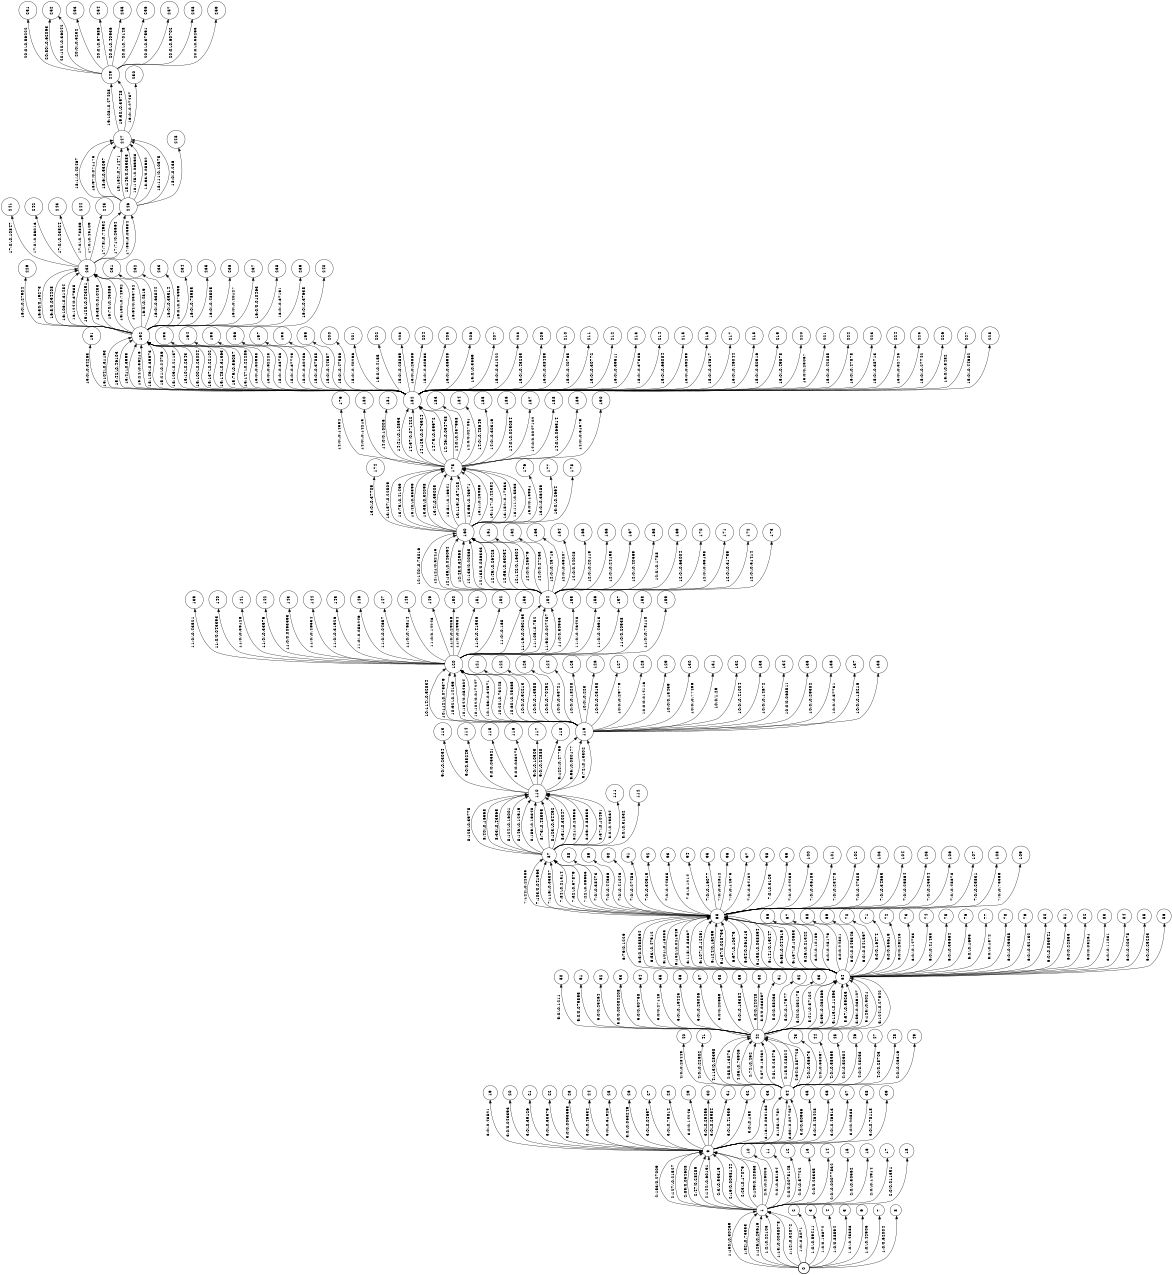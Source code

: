 digraph FST {
rankdir = LR;
size = "8.5,11";
label = "";
center = 1;
orientation = Landscape;
ranksep = "0.4";
nodesep = "0.25";
0 [label = "0", shape = circle, style = bold, fontsize = 14]
	0 -> 1 [label = "1:150/-0.30259", fontsize = 14];
	0 -> 1 [label = "1:82/-0.75353", fontsize = 14];
	0 -> 1 [label = "1:126/-0.29616", fontsize = 14];
	0 -> 1 [label = "1:2/-0.22103", fontsize = 14];
	0 -> 1 [label = "1:13/-0.0038078", fontsize = 14];
	0 -> 1 [label = "1:12/-0.32872", fontsize = 14];
	0 -> 2 [label = "1:0/-0.5071", fontsize = 14];
	0 -> 3 [label = "1:0/-0.59411", fontsize = 14];
	0 -> 4 [label = "1:0/0.19874", fontsize = 14];
	0 -> 5 [label = "1:0/0.88594", fontsize = 14];
	0 -> 6 [label = "1:0/-0.45853", fontsize = 14];
	0 -> 7 [label = "1:0/-0.42905", fontsize = 14];
	0 -> 8 [label = "1:0/0.62004", fontsize = 14];
1 [label = "1", shape = circle, style = solid, fontsize = 14]
	1 -> 9 [label = "2:153/0.27009", fontsize = 14];
	1 -> 9 [label = "2:127/-0.21527", fontsize = 14];
	1 -> 9 [label = "2:89/0.054608", fontsize = 14];
	1 -> 9 [label = "2:47/0.28289", fontsize = 14];
	1 -> 9 [label = "2:144/-0.60191", fontsize = 14];
	1 -> 9 [label = "2:3/-0.53315", fontsize = 14];
	1 -> 10 [label = "2:0/-0.26008", fontsize = 14];
	1 -> 11 [label = "2:0/-0.65194", fontsize = 14];
	1 -> 12 [label = "2:0/0.0078145", fontsize = 14];
	1 -> 13 [label = "2:0/-0.57722", fontsize = 14];
	1 -> 14 [label = "2:0/0.23335", fontsize = 14];
	1 -> 15 [label = "2:0/-0.00077832", fontsize = 14];
	1 -> 9 [label = "2:19/0.0098144", fontsize = 14];
	1 -> 9 [label = "2:23/-0.17079", fontsize = 14];
	1 -> 9 [label = "2:109/0.20863", fontsize = 14];
	1 -> 16 [label = "2:0/-0.30562", fontsize = 14];
	1 -> 17 [label = "2:0/-0.14914", fontsize = 14];
	1 -> 18 [label = "2:0/0.011351", fontsize = 14];
2 [label = "2", shape = circle, style = solid, fontsize = 14]
3 [label = "3", shape = circle, style = solid, fontsize = 14]
4 [label = "4", shape = circle, style = solid, fontsize = 14]
5 [label = "5", shape = circle, style = solid, fontsize = 14]
6 [label = "6", shape = circle, style = solid, fontsize = 14]
7 [label = "7", shape = circle, style = solid, fontsize = 14]
8 [label = "8", shape = circle, style = solid, fontsize = 14]
9 [label = "9", shape = circle, style = solid, fontsize = 14]
	9 -> 19 [label = "3:0/-0.43521", fontsize = 14];
	9 -> 20 [label = "3:0/0.043393", fontsize = 14];
	9 -> 21 [label = "3:0/-0.39126", fontsize = 14];
	9 -> 22 [label = "3:0/-0.33579", fontsize = 14];
	9 -> 23 [label = "3:0/0.0093593", fontsize = 14];
	9 -> 24 [label = "3:0/-0.46534", fontsize = 14];
	9 -> 25 [label = "3:0/-0.31926", fontsize = 14];
	9 -> 26 [label = "3:0/-0.053249", fontsize = 14];
	9 -> 27 [label = "3:0/-0.04657", fontsize = 14];
	9 -> 28 [label = "3:0/-0.76814", fontsize = 14];
	9 -> 29 [label = "3:0/0.14243", fontsize = 14];
	9 -> 30 [label = "3:0/-0.29056", fontsize = 14];
	9 -> 31 [label = "3:0/-0.29984", fontsize = 14];
	9 -> 32 [label = "3:0/-0.41536", fontsize = 14];
	9 -> 33 [label = "3:0/-0.168", fontsize = 14];
	9 -> 34 [label = "3:16/-0.060163", fontsize = 14];
	9 -> 34 [label = "3:105/-0.752", fontsize = 14];
	9 -> 34 [label = "3:90/-0.027437", fontsize = 14];
	9 -> 35 [label = "3:0/0.30955", fontsize = 14];
	9 -> 36 [label = "3:0/-0.46428", fontsize = 14];
	9 -> 37 [label = "3:0/-0.46913", fontsize = 14];
	9 -> 38 [label = "3:0/0.20538", fontsize = 14];
	9 -> 39 [label = "3:0/-0.78118", fontsize = 14];
10 [label = "10", shape = circle, style = solid, fontsize = 14]
11 [label = "11", shape = circle, style = solid, fontsize = 14]
12 [label = "12", shape = circle, style = solid, fontsize = 14]
13 [label = "13", shape = circle, style = solid, fontsize = 14]
14 [label = "14", shape = circle, style = solid, fontsize = 14]
15 [label = "15", shape = circle, style = solid, fontsize = 14]
16 [label = "16", shape = circle, style = solid, fontsize = 14]
17 [label = "17", shape = circle, style = solid, fontsize = 14]
18 [label = "18", shape = circle, style = solid, fontsize = 14]
19 [label = "19", shape = circle, style = solid, fontsize = 14]
20 [label = "20", shape = circle, style = solid, fontsize = 14]
21 [label = "21", shape = circle, style = solid, fontsize = 14]
22 [label = "22", shape = circle, style = solid, fontsize = 14]
23 [label = "23", shape = circle, style = solid, fontsize = 14]
24 [label = "24", shape = circle, style = solid, fontsize = 14]
25 [label = "25", shape = circle, style = solid, fontsize = 14]
26 [label = "26", shape = circle, style = solid, fontsize = 14]
27 [label = "27", shape = circle, style = solid, fontsize = 14]
28 [label = "28", shape = circle, style = solid, fontsize = 14]
29 [label = "29", shape = circle, style = solid, fontsize = 14]
30 [label = "30", shape = circle, style = solid, fontsize = 14]
31 [label = "31", shape = circle, style = solid, fontsize = 14]
32 [label = "32", shape = circle, style = solid, fontsize = 14]
33 [label = "33", shape = circle, style = solid, fontsize = 14]
34 [label = "34", shape = circle, style = solid, fontsize = 14]
	34 -> 40 [label = "4:0/-0.28449", fontsize = 14];
	34 -> 41 [label = "4:0/-0.22902", fontsize = 14];
	34 -> 42 [label = "4:113/0.28398", fontsize = 14];
	34 -> 42 [label = "4:88/0.13073", fontsize = 14];
	34 -> 42 [label = "4:85/-0.73906", fontsize = 14];
	34 -> 43 [label = "4:0/-0.36673", fontsize = 14];
	34 -> 42 [label = "4:74/-0.462", fontsize = 14];
	34 -> 44 [label = "4:0/-0.58067", fontsize = 14];
	34 -> 45 [label = "4:0/-0.58565", fontsize = 14];
	34 -> 46 [label = "4:0/-0.50904", fontsize = 14];
	34 -> 47 [label = "4:0/0.28053", fontsize = 14];
	34 -> 48 [label = "4:0/0.28703", fontsize = 14];
	34 -> 42 [label = "4:87/0.19462", fontsize = 14];
	34 -> 42 [label = "4:81/0.23476", fontsize = 14];
	34 -> 42 [label = "4:15/0.28824", fontsize = 14];
	34 -> 42 [label = "4:94/0.087728", fontsize = 14];
	34 -> 49 [label = "4:0/-0.26316", fontsize = 14];
35 [label = "35", shape = circle, style = solid, fontsize = 14]
36 [label = "36", shape = circle, style = solid, fontsize = 14]
37 [label = "37", shape = circle, style = solid, fontsize = 14]
38 [label = "38", shape = circle, style = solid, fontsize = 14]
39 [label = "39", shape = circle, style = solid, fontsize = 14]
40 [label = "40", shape = circle, style = solid, fontsize = 14]
41 [label = "41", shape = circle, style = solid, fontsize = 14]
42 [label = "42", shape = circle, style = solid, fontsize = 14]
	42 -> 50 [label = "5:0/-0.1211", fontsize = 14];
	42 -> 51 [label = "5:0/0.079895", fontsize = 14];
	42 -> 52 [label = "5:0/0.25264", fontsize = 14];
	42 -> 53 [label = "5:0/0.00084208", fontsize = 14];
	42 -> 54 [label = "5:0/0.30758", fontsize = 14];
	42 -> 55 [label = "5:0/0.27148", fontsize = 14];
	42 -> 56 [label = "5:0/-0.19425", fontsize = 14];
	42 -> 57 [label = "5:0/-0.26006", fontsize = 14];
	42 -> 58 [label = "5:0/0.20669", fontsize = 14];
	42 -> 59 [label = "5:0/-0.15384", fontsize = 14];
	42 -> 60 [label = "5:0/0.24048", fontsize = 14];
	42 -> 61 [label = "5:0/0.063597", fontsize = 14];
	42 -> 62 [label = "5:0/0.58063", fontsize = 14];
	42 -> 63 [label = "5:0/-0.17977", fontsize = 14];
	42 -> 64 [label = "5:42/0.052175", fontsize = 14];
	42 -> 64 [label = "5:41/-0.57102", fontsize = 14];
	42 -> 64 [label = "5:39/-0.060866", fontsize = 14];
	42 -> 64 [label = "5:115/-0.11893", fontsize = 14];
	42 -> 64 [label = "5:57/-0.59235", fontsize = 14];
	42 -> 64 [label = "5:59/-0.039107", fontsize = 14];
	42 -> 64 [label = "5:125/-0.5021", fontsize = 14];
	42 -> 64 [label = "5:124/-0.27942", fontsize = 14];
43 [label = "43", shape = circle, style = solid, fontsize = 14]
44 [label = "44", shape = circle, style = solid, fontsize = 14]
45 [label = "45", shape = circle, style = solid, fontsize = 14]
46 [label = "46", shape = circle, style = solid, fontsize = 14]
47 [label = "47", shape = circle, style = solid, fontsize = 14]
48 [label = "48", shape = circle, style = solid, fontsize = 14]
49 [label = "49", shape = circle, style = solid, fontsize = 14]
50 [label = "50", shape = circle, style = solid, fontsize = 14]
51 [label = "51", shape = circle, style = solid, fontsize = 14]
52 [label = "52", shape = circle, style = solid, fontsize = 14]
53 [label = "53", shape = circle, style = solid, fontsize = 14]
54 [label = "54", shape = circle, style = solid, fontsize = 14]
55 [label = "55", shape = circle, style = solid, fontsize = 14]
56 [label = "56", shape = circle, style = solid, fontsize = 14]
57 [label = "57", shape = circle, style = solid, fontsize = 14]
58 [label = "58", shape = circle, style = solid, fontsize = 14]
59 [label = "59", shape = circle, style = solid, fontsize = 14]
60 [label = "60", shape = circle, style = solid, fontsize = 14]
61 [label = "61", shape = circle, style = solid, fontsize = 14]
62 [label = "62", shape = circle, style = solid, fontsize = 14]
63 [label = "63", shape = circle, style = solid, fontsize = 14]
64 [label = "64", shape = circle, style = solid, fontsize = 14]
	64 -> 65 [label = "6:79/0.1229", fontsize = 14];
	64 -> 65 [label = "6:5/0.0058594", fontsize = 14];
	64 -> 66 [label = "6:0/-0.10189", fontsize = 14];
	64 -> 65 [label = "6:53/-0.47912", fontsize = 14];
	64 -> 65 [label = "6:101/-0.15053", fontsize = 14];
	64 -> 65 [label = "6:132/-0.041949", fontsize = 14];
	64 -> 65 [label = "6:115/-0.53367", fontsize = 14];
	64 -> 67 [label = "6:0/-0.25179", fontsize = 14];
	64 -> 68 [label = "6:0/0.24801", fontsize = 14];
	64 -> 69 [label = "6:0/-0.045546", fontsize = 14];
	64 -> 70 [label = "6:0/-0.041597", fontsize = 14];
	64 -> 71 [label = "6:0/0.16474", fontsize = 14];
	64 -> 72 [label = "6:0/0.55619", fontsize = 14];
	64 -> 73 [label = "6:0/0.26245", fontsize = 14];
	64 -> 74 [label = "6:0/-0.14733", fontsize = 14];
	64 -> 75 [label = "6:0/-0.41455", fontsize = 14];
	64 -> 76 [label = "6:0/-0.35664", fontsize = 14];
	64 -> 77 [label = "6:0/-0.1695", fontsize = 14];
	64 -> 78 [label = "6:0/-0.1872", fontsize = 14];
	64 -> 79 [label = "6:0/-0.29658", fontsize = 14];
	64 -> 80 [label = "6:0/-0.52132", fontsize = 14];
	64 -> 81 [label = "6:0/-0.083541", fontsize = 14];
	64 -> 65 [label = "6:107/-0.12261", fontsize = 14];
	64 -> 65 [label = "6:124/0.16299", fontsize = 14];
	64 -> 65 [label = "6:137/0.028753", fontsize = 14];
	64 -> 65 [label = "6:97/-0.10375", fontsize = 14];
	64 -> 65 [label = "6:54/0.061313", fontsize = 14];
	64 -> 65 [label = "6:158/-0.038894", fontsize = 14];
	64 -> 65 [label = "6:141/0.19247", fontsize = 14];
	64 -> 65 [label = "6:68/-0.044619", fontsize = 14];
	64 -> 65 [label = "6:157/-0.10683", fontsize = 14];
	64 -> 65 [label = "6:26/-0.21322", fontsize = 14];
	64 -> 82 [label = "6:0/0.22853", fontsize = 14];
	64 -> 83 [label = "6:0/0.03261", fontsize = 14];
	64 -> 84 [label = "6:0/-0.11031", fontsize = 14];
	64 -> 85 [label = "6:0/-0.20378", fontsize = 14];
	64 -> 86 [label = "6:0/-0.25203", fontsize = 14];
65 [label = "65", shape = circle, style = solid, fontsize = 14]
	65 -> 87 [label = "7:124/-0.22385", fontsize = 14];
	65 -> 88 [label = "7:0/-0.38473", fontsize = 14];
	65 -> 89 [label = "7:0/-0.44666", fontsize = 14];
	65 -> 90 [label = "7:0/-0.41046", fontsize = 14];
	65 -> 91 [label = "7:0/-0.27486", fontsize = 14];
	65 -> 92 [label = "7:0/-0.30515", fontsize = 14];
	65 -> 93 [label = "7:0/-0.44835", fontsize = 14];
	65 -> 94 [label = "7:0/-0.1214", fontsize = 14];
	65 -> 95 [label = "7:0/-0.16077", fontsize = 14];
	65 -> 96 [label = "7:0/-0.32812", fontsize = 14];
	65 -> 97 [label = "7:0/-0.14575", fontsize = 14];
	65 -> 98 [label = "7:0/-0.64182", fontsize = 14];
	65 -> 99 [label = "7:0/-0.3125", fontsize = 14];
	65 -> 100 [label = "7:0/-0.24239", fontsize = 14];
	65 -> 101 [label = "7:0/-0.36185", fontsize = 14];
	65 -> 102 [label = "7:0/-0.23478", fontsize = 14];
	65 -> 103 [label = "7:0/-0.47305", fontsize = 14];
	65 -> 104 [label = "7:0/-0.34665", fontsize = 14];
	65 -> 105 [label = "7:0/-0.29864", fontsize = 14];
	65 -> 106 [label = "7:0/-0.25504", fontsize = 14];
	65 -> 87 [label = "7:103/0.041963", fontsize = 14];
	65 -> 87 [label = "7:116/-0.35307", fontsize = 14];
	65 -> 107 [label = "7:0/-0.45878", fontsize = 14];
	65 -> 87 [label = "7:84/-0.21514", fontsize = 14];
	65 -> 108 [label = "7:0/-0.25831", fontsize = 14];
	65 -> 87 [label = "7:32/-0.57879", fontsize = 14];
	65 -> 109 [label = "7:0/-0.73566", fontsize = 14];
	65 -> 87 [label = "7:22/-0.06655", fontsize = 14];
66 [label = "66", shape = circle, style = solid, fontsize = 14]
67 [label = "67", shape = circle, style = solid, fontsize = 14]
68 [label = "68", shape = circle, style = solid, fontsize = 14]
69 [label = "69", shape = circle, style = solid, fontsize = 14]
70 [label = "70", shape = circle, style = solid, fontsize = 14]
71 [label = "71", shape = circle, style = solid, fontsize = 14]
72 [label = "72", shape = circle, style = solid, fontsize = 14]
73 [label = "73", shape = circle, style = solid, fontsize = 14]
74 [label = "74", shape = circle, style = solid, fontsize = 14]
75 [label = "75", shape = circle, style = solid, fontsize = 14]
76 [label = "76", shape = circle, style = solid, fontsize = 14]
77 [label = "77", shape = circle, style = solid, fontsize = 14]
78 [label = "78", shape = circle, style = solid, fontsize = 14]
79 [label = "79", shape = circle, style = solid, fontsize = 14]
80 [label = "80", shape = circle, style = solid, fontsize = 14]
81 [label = "81", shape = circle, style = solid, fontsize = 14]
82 [label = "82", shape = circle, style = solid, fontsize = 14]
83 [label = "83", shape = circle, style = solid, fontsize = 14]
84 [label = "84", shape = circle, style = solid, fontsize = 14]
85 [label = "85", shape = circle, style = solid, fontsize = 14]
86 [label = "86", shape = circle, style = solid, fontsize = 14]
87 [label = "87", shape = circle, style = solid, fontsize = 14]
	87 -> 110 [label = "8:125/-0.39775", fontsize = 14];
	87 -> 110 [label = "8:40/-0.16568", fontsize = 14];
	87 -> 110 [label = "8:33/-0.43565", fontsize = 14];
	87 -> 110 [label = "8:124/-0.16001", fontsize = 14];
	87 -> 110 [label = "8:146/-0.12919", fontsize = 14];
	87 -> 110 [label = "8:159/-0.19348", fontsize = 14];
	87 -> 110 [label = "8:73/-0.48595", fontsize = 14];
	87 -> 110 [label = "8:123/-0.34452", fontsize = 14];
	87 -> 110 [label = "8:51/-0.30047", fontsize = 14];
	87 -> 110 [label = "8:21/-0.23953", fontsize = 14];
	87 -> 110 [label = "8:39/-0.55959", fontsize = 14];
	87 -> 111 [label = "8:0/-0.29564", fontsize = 14];
	87 -> 112 [label = "8:0/-0.31832", fontsize = 14];
	87 -> 110 [label = "8:57/-0.10491", fontsize = 14];
88 [label = "88", shape = circle, style = solid, fontsize = 14]
89 [label = "89", shape = circle, style = solid, fontsize = 14]
90 [label = "90", shape = circle, style = solid, fontsize = 14]
91 [label = "91", shape = circle, style = solid, fontsize = 14]
92 [label = "92", shape = circle, style = solid, fontsize = 14]
93 [label = "93", shape = circle, style = solid, fontsize = 14]
94 [label = "94", shape = circle, style = solid, fontsize = 14]
95 [label = "95", shape = circle, style = solid, fontsize = 14]
96 [label = "96", shape = circle, style = solid, fontsize = 14]
97 [label = "97", shape = circle, style = solid, fontsize = 14]
98 [label = "98", shape = circle, style = solid, fontsize = 14]
99 [label = "99", shape = circle, style = solid, fontsize = 14]
100 [label = "100", shape = circle, style = solid, fontsize = 14]
101 [label = "101", shape = circle, style = solid, fontsize = 14]
102 [label = "102", shape = circle, style = solid, fontsize = 14]
103 [label = "103", shape = circle, style = solid, fontsize = 14]
104 [label = "104", shape = circle, style = solid, fontsize = 14]
105 [label = "105", shape = circle, style = solid, fontsize = 14]
106 [label = "106", shape = circle, style = solid, fontsize = 14]
107 [label = "107", shape = circle, style = solid, fontsize = 14]
108 [label = "108", shape = circle, style = solid, fontsize = 14]
109 [label = "109", shape = circle, style = solid, fontsize = 14]
110 [label = "110", shape = circle, style = solid, fontsize = 14]
	110 -> 113 [label = "9:0/-0.23054", fontsize = 14];
	110 -> 114 [label = "9:0/0.68249", fontsize = 14];
	110 -> 115 [label = "9:0/0.055621", fontsize = 14];
	110 -> 116 [label = "9:0/0.083275", fontsize = 14];
	110 -> 117 [label = "9:0/-0.10505", fontsize = 14];
	110 -> 118 [label = "9:0/-0.24888", fontsize = 14];
	110 -> 119 [label = "9:122/-0.47756", fontsize = 14];
	110 -> 119 [label = "9:95/-0.080177", fontsize = 14];
	110 -> 119 [label = "9:72/-0.13302", fontsize = 14];
111 [label = "111", shape = circle, style = solid, fontsize = 14]
112 [label = "112", shape = circle, style = solid, fontsize = 14]
113 [label = "113", shape = circle, style = solid, fontsize = 14]
114 [label = "114", shape = circle, style = solid, fontsize = 14]
115 [label = "115", shape = circle, style = solid, fontsize = 14]
116 [label = "116", shape = circle, style = solid, fontsize = 14]
117 [label = "117", shape = circle, style = solid, fontsize = 14]
118 [label = "118", shape = circle, style = solid, fontsize = 14]
119 [label = "119", shape = circle, style = solid, fontsize = 14]
	119 -> 120 [label = "10:114/-0.52834", fontsize = 14];
	119 -> 121 [label = "10:0/-0.52213", fontsize = 14];
	119 -> 120 [label = "10:112/-0.073379", fontsize = 14];
	119 -> 122 [label = "10:0/-0.13588", fontsize = 14];
	119 -> 123 [label = "10:0/-0.70492", fontsize = 14];
	119 -> 124 [label = "10:0/-0.53721", fontsize = 14];
	119 -> 120 [label = "10:92/-0.14199", fontsize = 14];
	119 -> 125 [label = "10:0/-0.18208", fontsize = 14];
	119 -> 126 [label = "10:0/-0.223", fontsize = 14];
	119 -> 127 [label = "10:0/-0.25198", fontsize = 14];
	119 -> 120 [label = "10:134/0.054604", fontsize = 14];
	119 -> 128 [label = "10:0/-0.29779", fontsize = 14];
	119 -> 129 [label = "10:0/0.014116", fontsize = 14];
	119 -> 130 [label = "10:0/0.13459", fontsize = 14];
	119 -> 131 [label = "10:0/-0.77496", fontsize = 14];
	119 -> 120 [label = "10:102/0.017247", fontsize = 14];
	119 -> 120 [label = "10:156/-0.34571", fontsize = 14];
	119 -> 132 [label = "10:0/1.29", fontsize = 14];
	119 -> 120 [label = "10:20/-0.73248", fontsize = 14];
	119 -> 120 [label = "10:60/-0.25365", fontsize = 14];
	119 -> 133 [label = "10:0/-0.41004", fontsize = 14];
	119 -> 134 [label = "10:0/-0.14672", fontsize = 14];
	119 -> 135 [label = "10:0/0.068511", fontsize = 14];
	119 -> 136 [label = "10:0/-0.29382", fontsize = 14];
	119 -> 137 [label = "10:0/-0.57731", fontsize = 14];
	119 -> 138 [label = "10:0/-0.18216", fontsize = 14];
120 [label = "120", shape = circle, style = solid, fontsize = 14]
	120 -> 139 [label = "11:0/-0.43521", fontsize = 14];
	120 -> 140 [label = "11:0/0.043393", fontsize = 14];
	120 -> 141 [label = "11:0/-0.39126", fontsize = 14];
	120 -> 142 [label = "11:0/-0.33579", fontsize = 14];
	120 -> 143 [label = "11:0/0.0093593", fontsize = 14];
	120 -> 144 [label = "11:0/-0.46534", fontsize = 14];
	120 -> 145 [label = "11:0/-0.31926", fontsize = 14];
	120 -> 146 [label = "11:0/-0.053249", fontsize = 14];
	120 -> 147 [label = "11:0/-0.04657", fontsize = 14];
	120 -> 148 [label = "11:0/-0.76814", fontsize = 14];
	120 -> 149 [label = "11:0/0.14243", fontsize = 14];
	120 -> 150 [label = "11:0/-0.29056", fontsize = 14];
	120 -> 151 [label = "11:0/-0.29984", fontsize = 14];
	120 -> 152 [label = "11:0/-0.41536", fontsize = 14];
	120 -> 153 [label = "11:0/-0.168", fontsize = 14];
	120 -> 154 [label = "11:16/-0.060163", fontsize = 14];
	120 -> 154 [label = "11:105/-0.752", fontsize = 14];
	120 -> 154 [label = "11:90/-0.027437", fontsize = 14];
	120 -> 155 [label = "11:0/0.30955", fontsize = 14];
	120 -> 156 [label = "11:0/-0.46428", fontsize = 14];
	120 -> 157 [label = "11:0/-0.46913", fontsize = 14];
	120 -> 158 [label = "11:0/0.20538", fontsize = 14];
	120 -> 159 [label = "11:0/-0.78118", fontsize = 14];
121 [label = "121", shape = circle, style = solid, fontsize = 14]
122 [label = "122", shape = circle, style = solid, fontsize = 14]
123 [label = "123", shape = circle, style = solid, fontsize = 14]
124 [label = "124", shape = circle, style = solid, fontsize = 14]
125 [label = "125", shape = circle, style = solid, fontsize = 14]
126 [label = "126", shape = circle, style = solid, fontsize = 14]
127 [label = "127", shape = circle, style = solid, fontsize = 14]
128 [label = "128", shape = circle, style = solid, fontsize = 14]
129 [label = "129", shape = circle, style = solid, fontsize = 14]
130 [label = "130", shape = circle, style = solid, fontsize = 14]
131 [label = "131", shape = circle, style = solid, fontsize = 14]
132 [label = "132", shape = circle, style = solid, fontsize = 14]
133 [label = "133", shape = circle, style = solid, fontsize = 14]
134 [label = "134", shape = circle, style = solid, fontsize = 14]
135 [label = "135", shape = circle, style = solid, fontsize = 14]
136 [label = "136", shape = circle, style = solid, fontsize = 14]
137 [label = "137", shape = circle, style = solid, fontsize = 14]
138 [label = "138", shape = circle, style = solid, fontsize = 14]
139 [label = "139", shape = circle, style = solid, fontsize = 14]
140 [label = "140", shape = circle, style = solid, fontsize = 14]
141 [label = "141", shape = circle, style = solid, fontsize = 14]
142 [label = "142", shape = circle, style = solid, fontsize = 14]
143 [label = "143", shape = circle, style = solid, fontsize = 14]
144 [label = "144", shape = circle, style = solid, fontsize = 14]
145 [label = "145", shape = circle, style = solid, fontsize = 14]
146 [label = "146", shape = circle, style = solid, fontsize = 14]
147 [label = "147", shape = circle, style = solid, fontsize = 14]
148 [label = "148", shape = circle, style = solid, fontsize = 14]
149 [label = "149", shape = circle, style = solid, fontsize = 14]
150 [label = "150", shape = circle, style = solid, fontsize = 14]
151 [label = "151", shape = circle, style = solid, fontsize = 14]
152 [label = "152", shape = circle, style = solid, fontsize = 14]
153 [label = "153", shape = circle, style = solid, fontsize = 14]
154 [label = "154", shape = circle, style = solid, fontsize = 14]
	154 -> 160 [label = "12:140/-0.73016", fontsize = 14];
	154 -> 160 [label = "12:121/0.32415", fontsize = 14];
	154 -> 160 [label = "12:139/-0.046094", fontsize = 14];
	154 -> 160 [label = "12:48/0.32968", fontsize = 14];
	154 -> 160 [label = "12:136/0.20565", fontsize = 14];
	154 -> 160 [label = "12:138/0.086333", fontsize = 14];
	154 -> 161 [label = "12:0/0.25679", fontsize = 14];
	154 -> 160 [label = "12:49/-0.26428", fontsize = 14];
	154 -> 162 [label = "12:0/0.27263", fontsize = 14];
	154 -> 163 [label = "12:0/-0.43715", fontsize = 14];
	154 -> 164 [label = "12:0/-0.56207", fontsize = 14];
	154 -> 160 [label = "12:56/-0.33054", fontsize = 14];
	154 -> 165 [label = "12:0/0.24028", fontsize = 14];
	154 -> 160 [label = "12:142/0.16304", fontsize = 14];
	154 -> 166 [label = "12:0/-0.20119", fontsize = 14];
	154 -> 167 [label = "12:0/-0.24198", fontsize = 14];
	154 -> 168 [label = "12:0/-0.40569", fontsize = 14];
	154 -> 169 [label = "12:0/-0.1788", fontsize = 14];
	154 -> 170 [label = "12:0/-0.63004", fontsize = 14];
	154 -> 171 [label = "12:0/-0.63198", fontsize = 14];
	154 -> 172 [label = "12:0/-0.31759", fontsize = 14];
	154 -> 173 [label = "12:0/-0.51414", fontsize = 14];
155 [label = "155", shape = circle, style = solid, fontsize = 14]
156 [label = "156", shape = circle, style = solid, fontsize = 14]
157 [label = "157", shape = circle, style = solid, fontsize = 14]
158 [label = "158", shape = circle, style = solid, fontsize = 14]
159 [label = "159", shape = circle, style = solid, fontsize = 14]
160 [label = "160", shape = circle, style = solid, fontsize = 14]
	160 -> 174 [label = "13:0/-0.37709", fontsize = 14];
	160 -> 175 [label = "13:157/-0.22509", fontsize = 14];
	160 -> 176 [label = "13:0/0.13961", fontsize = 14];
	160 -> 175 [label = "13:79/-0.41499", fontsize = 14];
	160 -> 175 [label = "13:40/-0.55896", fontsize = 14];
	160 -> 177 [label = "13:0/-0.36289", fontsize = 14];
	160 -> 175 [label = "13:36/-0.32098", fontsize = 14];
	160 -> 175 [label = "13:4/-0.59005", fontsize = 14];
	160 -> 175 [label = "13:51/-0.19941", fontsize = 14];
	160 -> 175 [label = "13:119/-0.37128", fontsize = 14];
	160 -> 178 [label = "13:0/-0.2664", fontsize = 14];
	160 -> 175 [label = "13:96/-0.43971", fontsize = 14];
	160 -> 175 [label = "13:1/-0.23966", fontsize = 14];
	160 -> 175 [label = "13:117/-0.42382", fontsize = 14];
	160 -> 175 [label = "13:152/-0.17653", fontsize = 14];
	160 -> 175 [label = "13:111/-0.5598", fontsize = 14];
161 [label = "161", shape = circle, style = solid, fontsize = 14]
162 [label = "162", shape = circle, style = solid, fontsize = 14]
163 [label = "163", shape = circle, style = solid, fontsize = 14]
164 [label = "164", shape = circle, style = solid, fontsize = 14]
165 [label = "165", shape = circle, style = solid, fontsize = 14]
166 [label = "166", shape = circle, style = solid, fontsize = 14]
167 [label = "167", shape = circle, style = solid, fontsize = 14]
168 [label = "168", shape = circle, style = solid, fontsize = 14]
169 [label = "169", shape = circle, style = solid, fontsize = 14]
170 [label = "170", shape = circle, style = solid, fontsize = 14]
171 [label = "171", shape = circle, style = solid, fontsize = 14]
172 [label = "172", shape = circle, style = solid, fontsize = 14]
173 [label = "173", shape = circle, style = solid, fontsize = 14]
174 [label = "174", shape = circle, style = solid, fontsize = 14]
175 [label = "175", shape = circle, style = solid, fontsize = 14]
	175 -> 179 [label = "14:0/-0.14534", fontsize = 14];
	175 -> 180 [label = "14:0/-0.14213", fontsize = 14];
	175 -> 181 [label = "14:0/0.10006", fontsize = 14];
	175 -> 182 [label = "14:41/-0.10893", fontsize = 14];
	175 -> 183 [label = "14:0/-0.057968", fontsize = 14];
	175 -> 182 [label = "14:57/0.071422", fontsize = 14];
	175 -> 184 [label = "14:0/0.027031", fontsize = 14];
	175 -> 182 [label = "14:125/-0.073924", fontsize = 14];
	175 -> 185 [label = "14:0/-0.48649", fontsize = 14];
	175 -> 186 [label = "14:0/-0.30316", fontsize = 14];
	175 -> 182 [label = "14:75/-0.39972", fontsize = 14];
	175 -> 182 [label = "14:46/-0.054738", fontsize = 14];
	175 -> 187 [label = "14:0/-0.025084", fontsize = 14];
	175 -> 188 [label = "14:0/0.0047102", fontsize = 14];
	175 -> 189 [label = "14:0/-0.066514", fontsize = 14];
	175 -> 190 [label = "14:0/-0.31576", fontsize = 14];
176 [label = "176", shape = circle, style = solid, fontsize = 14]
177 [label = "177", shape = circle, style = solid, fontsize = 14]
178 [label = "178", shape = circle, style = solid, fontsize = 14]
179 [label = "179", shape = circle, style = solid, fontsize = 14]
180 [label = "180", shape = circle, style = solid, fontsize = 14]
181 [label = "181", shape = circle, style = solid, fontsize = 14]
182 [label = "182", shape = circle, style = solid, fontsize = 14]
	182 -> 191 [label = "15:0/-0.34263", fontsize = 14];
	182 -> 192 [label = "15:104/-0.31193", fontsize = 14];
	182 -> 192 [label = "15:42/-0.46103", fontsize = 14];
	182 -> 193 [label = "15:0/-0.30968", fontsize = 14];
	182 -> 194 [label = "15:0/-0.62228", fontsize = 14];
	182 -> 195 [label = "15:0/-0.38756", fontsize = 14];
	182 -> 196 [label = "15:0/-0.37729", fontsize = 14];
	182 -> 197 [label = "15:0/-0.30486", fontsize = 14];
	182 -> 198 [label = "15:0/-0.37838", fontsize = 14];
	182 -> 199 [label = "15:0/-0.44557", fontsize = 14];
	182 -> 200 [label = "15:0/-0.47556", fontsize = 14];
	182 -> 201 [label = "15:0/-0.40296", fontsize = 14];
	182 -> 202 [label = "15:0/-0.4155", fontsize = 14];
	182 -> 203 [label = "15:0/-0.28869", fontsize = 14];
	182 -> 204 [label = "15:0/-0.23886", fontsize = 14];
	182 -> 205 [label = "15:0/-0.30963", fontsize = 14];
	182 -> 206 [label = "15:0/-0.36909", fontsize = 14];
	182 -> 192 [label = "15:41/-0.3999", fontsize = 14];
	182 -> 207 [label = "15:0/-0.3569", fontsize = 14];
	182 -> 208 [label = "15:0/-0.31222", fontsize = 14];
	182 -> 209 [label = "15:0/-0.43285", fontsize = 14];
	182 -> 210 [label = "15:0/-0.38489", fontsize = 14];
	182 -> 192 [label = "15:24/-0.36216", fontsize = 14];
	182 -> 192 [label = "15:149/-0.39973", fontsize = 14];
	182 -> 192 [label = "15:21/-0.24789", fontsize = 14];
	182 -> 211 [label = "15:0/-0.40765", fontsize = 14];
	182 -> 192 [label = "15:129/-0.21137", fontsize = 14];
	182 -> 192 [label = "15:10/-0.2343", fontsize = 14];
	182 -> 192 [label = "15:100/-0.23004", fontsize = 14];
	182 -> 192 [label = "15:137/-0.22102", fontsize = 14];
	182 -> 212 [label = "15:0/-0.30772", fontsize = 14];
	182 -> 192 [label = "15:148/-0.31363", fontsize = 14];
	182 -> 192 [label = "15:79/-0.56087", fontsize = 14];
	182 -> 213 [label = "15:0/-0.39611", fontsize = 14];
	182 -> 214 [label = "15:0/-0.37386", fontsize = 14];
	182 -> 215 [label = "15:0/-0.66084", fontsize = 14];
	182 -> 216 [label = "15:0/-0.39299", fontsize = 14];
	182 -> 217 [label = "15:0/-0.34617", fontsize = 14];
	182 -> 218 [label = "15:0/-0.46044", fontsize = 14];
	182 -> 219 [label = "15:0/-0.50916", fontsize = 14];
	182 -> 220 [label = "15:0/-0.49878", fontsize = 14];
	182 -> 221 [label = "15:0/0.23057", fontsize = 14];
	182 -> 222 [label = "15:0/-0.42085", fontsize = 14];
	182 -> 223 [label = "15:0/-0.47878", fontsize = 14];
	182 -> 224 [label = "15:0/-0.38713", fontsize = 14];
	182 -> 225 [label = "15:0/-0.32725", fontsize = 14];
	182 -> 226 [label = "15:0/-0.27742", fontsize = 14];
	182 -> 227 [label = "15:0/-0.3482", fontsize = 14];
	182 -> 228 [label = "15:0/-0.44682", fontsize = 14];
	182 -> 192 [label = "15:147/-0.22286", fontsize = 14];
183 [label = "183", shape = circle, style = solid, fontsize = 14]
184 [label = "184", shape = circle, style = solid, fontsize = 14]
185 [label = "185", shape = circle, style = solid, fontsize = 14]
186 [label = "186", shape = circle, style = solid, fontsize = 14]
187 [label = "187", shape = circle, style = solid, fontsize = 14]
188 [label = "188", shape = circle, style = solid, fontsize = 14]
189 [label = "189", shape = circle, style = solid, fontsize = 14]
190 [label = "190", shape = circle, style = solid, fontsize = 14]
191 [label = "191", shape = circle, style = solid, fontsize = 14]
192 [label = "192", shape = circle, style = solid, fontsize = 14]
	192 -> 229 [label = "16:0/-0.27904", fontsize = 14];
	192 -> 230 [label = "16:30/0.19273", fontsize = 14];
	192 -> 231 [label = "16:0/-0.4819", fontsize = 14];
	192 -> 232 [label = "16:0/-0.63844", fontsize = 14];
	192 -> 230 [label = "16:8/0.094408", fontsize = 14];
	192 -> 233 [label = "16:0/-0.35514", fontsize = 14];
	192 -> 234 [label = "16:0/-0.075999", fontsize = 14];
	192 -> 235 [label = "16:0/-0.78985", fontsize = 14];
	192 -> 236 [label = "16:0/-0.48505", fontsize = 14];
	192 -> 237 [label = "16:0/-0.40127", fontsize = 14];
	192 -> 230 [label = "16:106/-0.31484", fontsize = 14];
	192 -> 230 [label = "16:124/0.37935", fontsize = 14];
	192 -> 230 [label = "16:128/-0.043291", fontsize = 14];
	192 -> 238 [label = "16:0/0.010463", fontsize = 14];
	192 -> 230 [label = "16:38/0.010433", fontsize = 14];
	192 -> 230 [label = "16:70/-0.45866", fontsize = 14];
	192 -> 230 [label = "16:130/-0.74992", fontsize = 14];
	192 -> 239 [label = "16:0/-0.37191", fontsize = 14];
	192 -> 240 [label = "16:0/-0.37638", fontsize = 14];
	192 -> 230 [label = "16:64/0.033782", fontsize = 14];
193 [label = "193", shape = circle, style = solid, fontsize = 14]
194 [label = "194", shape = circle, style = solid, fontsize = 14]
195 [label = "195", shape = circle, style = solid, fontsize = 14]
196 [label = "196", shape = circle, style = solid, fontsize = 14]
197 [label = "197", shape = circle, style = solid, fontsize = 14]
198 [label = "198", shape = circle, style = solid, fontsize = 14]
199 [label = "199", shape = circle, style = solid, fontsize = 14]
200 [label = "200", shape = circle, style = solid, fontsize = 14]
201 [label = "201", shape = circle, style = solid, fontsize = 14]
202 [label = "202", shape = circle, style = solid, fontsize = 14]
203 [label = "203", shape = circle, style = solid, fontsize = 14]
204 [label = "204", shape = circle, style = solid, fontsize = 14]
205 [label = "205", shape = circle, style = solid, fontsize = 14]
206 [label = "206", shape = circle, style = solid, fontsize = 14]
207 [label = "207", shape = circle, style = solid, fontsize = 14]
208 [label = "208", shape = circle, style = solid, fontsize = 14]
209 [label = "209", shape = circle, style = solid, fontsize = 14]
210 [label = "210", shape = circle, style = solid, fontsize = 14]
211 [label = "211", shape = circle, style = solid, fontsize = 14]
212 [label = "212", shape = circle, style = solid, fontsize = 14]
213 [label = "213", shape = circle, style = solid, fontsize = 14]
214 [label = "214", shape = circle, style = solid, fontsize = 14]
215 [label = "215", shape = circle, style = solid, fontsize = 14]
216 [label = "216", shape = circle, style = solid, fontsize = 14]
217 [label = "217", shape = circle, style = solid, fontsize = 14]
218 [label = "218", shape = circle, style = solid, fontsize = 14]
219 [label = "219", shape = circle, style = solid, fontsize = 14]
220 [label = "220", shape = circle, style = solid, fontsize = 14]
221 [label = "221", shape = circle, style = solid, fontsize = 14]
222 [label = "222", shape = circle, style = solid, fontsize = 14]
223 [label = "223", shape = circle, style = solid, fontsize = 14]
224 [label = "224", shape = circle, style = solid, fontsize = 14]
225 [label = "225", shape = circle, style = solid, fontsize = 14]
226 [label = "226", shape = circle, style = solid, fontsize = 14]
227 [label = "227", shape = circle, style = solid, fontsize = 14]
228 [label = "228", shape = circle, style = solid, fontsize = 14]
229 [label = "229", shape = circle, style = solid, fontsize = 14]
230 [label = "230", shape = circle, style = solid, fontsize = 14]
	230 -> 241 [label = "17:0/-0.10847", fontsize = 14];
	230 -> 242 [label = "17:0/-0.56016", fontsize = 14];
	230 -> 243 [label = "17:0/-0.23824", fontsize = 14];
	230 -> 244 [label = "17:0/-0.78889", fontsize = 14];
	230 -> 245 [label = "17:0/-0.45109", fontsize = 14];
	230 -> 246 [label = "17:78/-0.74932", fontsize = 14];
	230 -> 246 [label = "17:71/0.25664", fontsize = 14];
	230 -> 246 [label = "17:83/-0.05684", fontsize = 14];
231 [label = "231", shape = circle, style = solid, fontsize = 14]
232 [label = "232", shape = circle, style = solid, fontsize = 14]
233 [label = "233", shape = circle, style = solid, fontsize = 14]
234 [label = "234", shape = circle, style = solid, fontsize = 14]
235 [label = "235", shape = circle, style = solid, fontsize = 14]
236 [label = "236", shape = circle, style = solid, fontsize = 14]
237 [label = "237", shape = circle, style = solid, fontsize = 14]
238 [label = "238", shape = circle, style = solid, fontsize = 14]
239 [label = "239", shape = circle, style = solid, fontsize = 14]
240 [label = "240", shape = circle, style = solid, fontsize = 14]
241 [label = "241", shape = circle, style = solid, fontsize = 14]
242 [label = "242", shape = circle, style = solid, fontsize = 14]
243 [label = "243", shape = circle, style = solid, fontsize = 14]
244 [label = "244", shape = circle, style = solid, fontsize = 14]
245 [label = "245", shape = circle, style = solid, fontsize = 14]
246 [label = "246", shape = circle, style = solid, fontsize = 14]
	246 -> 247 [label = "18:1/-0.40467", fontsize = 14];
	246 -> 247 [label = "18:97/0.071175", fontsize = 14];
	246 -> 247 [label = "18:6/-0.53097", fontsize = 14];
	246 -> 247 [label = "18:152/-0.71471", fontsize = 14];
	246 -> 247 [label = "18:143/0.065385", fontsize = 14];
	246 -> 247 [label = "18:145/-0.069903", fontsize = 14];
	246 -> 247 [label = "18:93/0.05982", fontsize = 14];
	246 -> 247 [label = "18:111/0.10575", fontsize = 14];
	246 -> 248 [label = "18:0/-0.236", fontsize = 14];
247 [label = "247", shape = circle, style = solid, fontsize = 14]
	247 -> 249 [label = "19:108/-0.47408", fontsize = 14];
	247 -> 250 [label = "19:0/-0.27437", fontsize = 14];
	247 -> 249 [label = "19:50/-0.39748", fontsize = 14];
248 [label = "248", shape = circle, style = solid, fontsize = 14]
249 [label = "249", shape = circle, style = solid, fontsize = 14]
	249 -> 251 [label = "20:0/-0.56222", fontsize = 14];
	249 -> 252 [label = "20:80/-0.62093", fontsize = 14];
	249 -> 253 [label = "20:0/-0.5232", fontsize = 14];
	249 -> 254 [label = "20:0/-0.67686", fontsize = 14];
	249 -> 255 [label = "20:0/-0.40936", fontsize = 14];
	249 -> 252 [label = "20:120/-0.36042", fontsize = 14];
	249 -> 256 [label = "20:0/-0.70148", fontsize = 14];
	249 -> 257 [label = "20:0/-0.37591", fontsize = 14];
	249 -> 258 [label = "20:0/-0.60702", fontsize = 14];
	249 -> 259 [label = "20:0/-0.38263", fontsize = 14];
250 [label = "250", shape = circle, style = solid, fontsize = 14]
251 [label = "251", shape = circle, style = solid, fontsize = 14]
252 [label = "252", shape = circle, style = solid, fontsize = 14]
253 [label = "253", shape = circle, style = solid, fontsize = 14]
254 [label = "254", shape = circle, style = solid, fontsize = 14]
255 [label = "255", shape = circle, style = solid, fontsize = 14]
256 [label = "256", shape = circle, style = solid, fontsize = 14]
257 [label = "257", shape = circle, style = solid, fontsize = 14]
258 [label = "258", shape = circle, style = solid, fontsize = 14]
259 [label = "259", shape = circle, style = solid, fontsize = 14]
}

